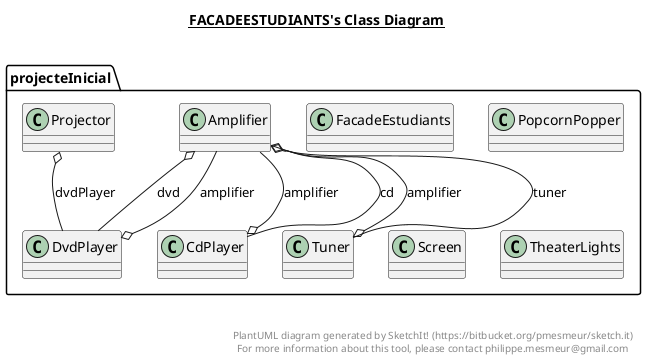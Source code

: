 @startuml

title __FACADEESTUDIANTS's Class Diagram__\n

  package projecteInicial {
    class Amplifier {
    }
  }
  

  package projecteInicial {
    class CdPlayer {
    }
  }
  

  package projecteInicial {
    class DvdPlayer {
    }
  }
  

  package projecteInicial {
    class FacadeEstudiants {
    }
  }
  

  package projecteInicial {
    class PopcornPopper {
    }
  }
  

  package projecteInicial {
    class Projector {
    }
  }
  

  package projecteInicial {
    class Screen {
    }
  }
  

  package projecteInicial {
    class TheaterLights {
    }
  }
  

  package projecteInicial {
    class Tuner {
    }
  }
  

  Amplifier o-- Tuner : tuner
  Amplifier o-- DvdPlayer : dvd
  Amplifier o-- CdPlayer : cd
  CdPlayer o-- Amplifier : amplifier
  DvdPlayer o-- Amplifier : amplifier
  Projector o-- DvdPlayer : dvdPlayer
  Tuner o-- Amplifier : amplifier


right footer


PlantUML diagram generated by SketchIt! (https://bitbucket.org/pmesmeur/sketch.it)
For more information about this tool, please contact philippe.mesmeur@gmail.com
endfooter

@enduml
